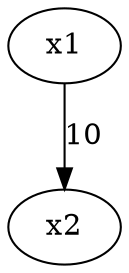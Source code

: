 digraph G {
  center = 1;
  size = "10, 10";
  1 [label = "x1", shape = ellipse, style = "solid"];
  2 [label = "x2", shape = ellipse, style = "solid"];
  1 -> 2 [style = solid, color = black, label = "10"];
}